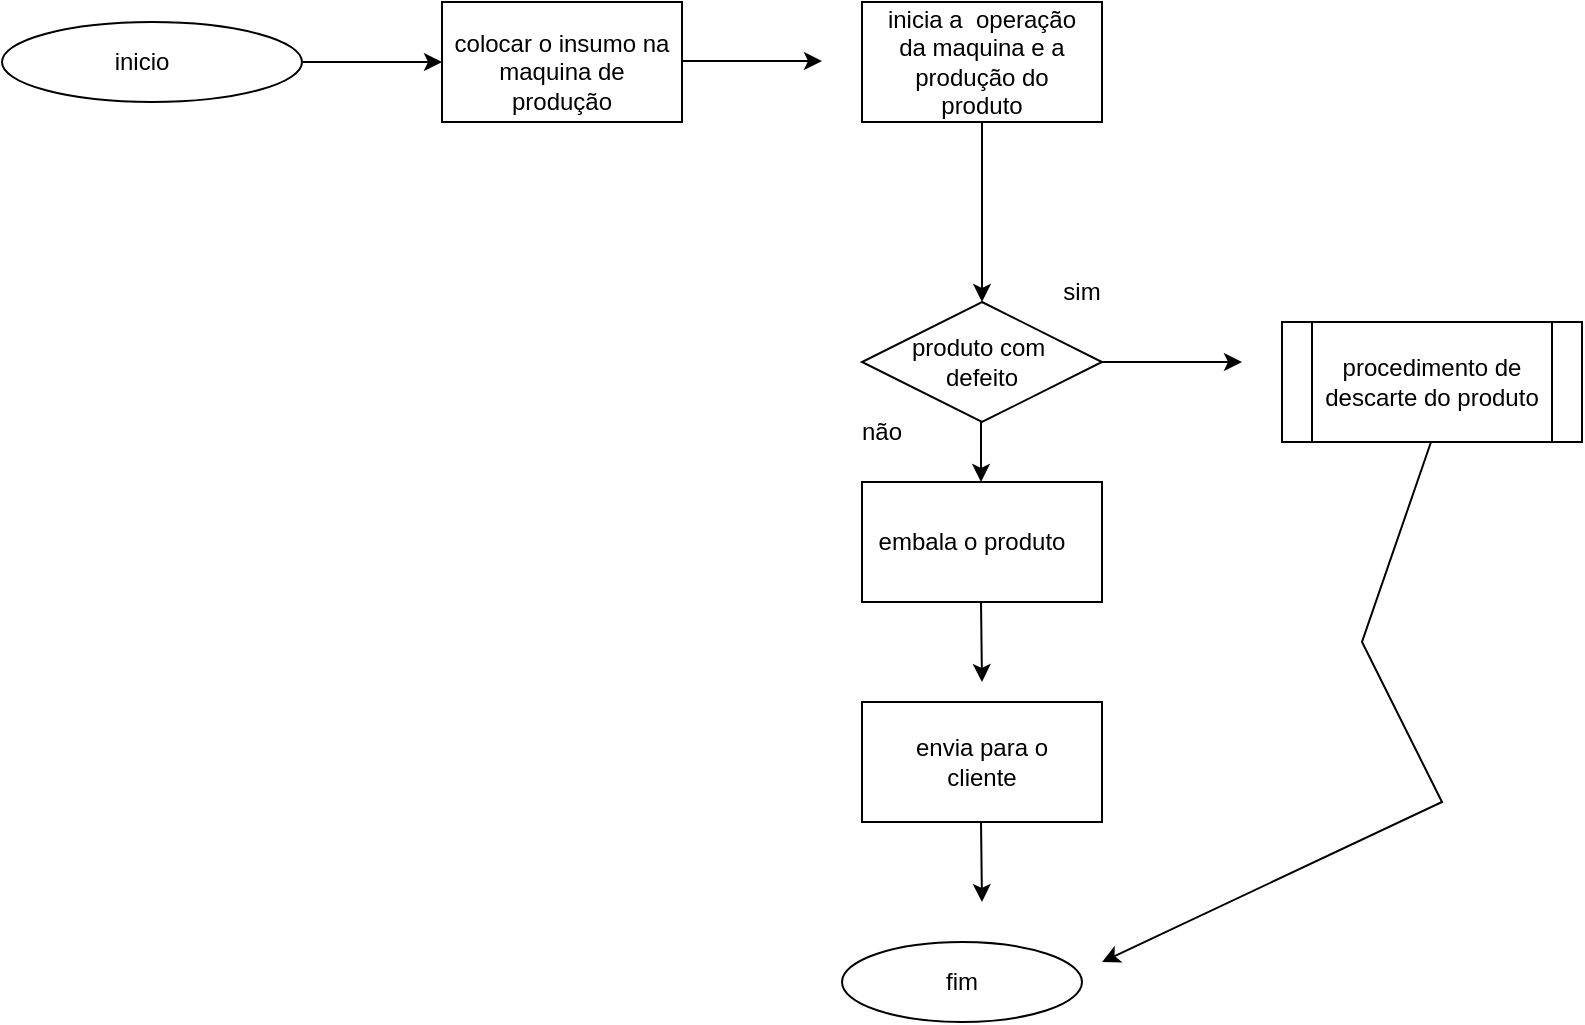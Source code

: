 <mxfile version="21.6.8" type="github">
  <diagram name="Página-1" id="5m-9QRlcGtJ71zHh8oWh">
    <mxGraphModel dx="1034" dy="702" grid="1" gridSize="10" guides="1" tooltips="1" connect="1" arrows="1" fold="1" page="1" pageScale="1" pageWidth="827" pageHeight="1169" math="0" shadow="0">
      <root>
        <mxCell id="0" />
        <mxCell id="1" parent="0" />
        <mxCell id="CafkDOGMG3IDdD94_998-1" value="" style="ellipse;whiteSpace=wrap;html=1;" vertex="1" parent="1">
          <mxGeometry x="10" y="30" width="150" height="40" as="geometry" />
        </mxCell>
        <mxCell id="CafkDOGMG3IDdD94_998-2" value="" style="rounded=0;whiteSpace=wrap;html=1;" vertex="1" parent="1">
          <mxGeometry x="440" y="20" width="120" height="60" as="geometry" />
        </mxCell>
        <mxCell id="CafkDOGMG3IDdD94_998-3" value="" style="rounded=0;whiteSpace=wrap;html=1;" vertex="1" parent="1">
          <mxGeometry x="230" y="20" width="120" height="60" as="geometry" />
        </mxCell>
        <mxCell id="CafkDOGMG3IDdD94_998-4" value="" style="rhombus;whiteSpace=wrap;html=1;" vertex="1" parent="1">
          <mxGeometry x="440" y="170" width="120" height="60" as="geometry" />
        </mxCell>
        <mxCell id="CafkDOGMG3IDdD94_998-5" value="" style="rounded=0;whiteSpace=wrap;html=1;" vertex="1" parent="1">
          <mxGeometry x="440" y="370" width="120" height="60" as="geometry" />
        </mxCell>
        <mxCell id="CafkDOGMG3IDdD94_998-6" value="" style="rounded=0;whiteSpace=wrap;html=1;" vertex="1" parent="1">
          <mxGeometry x="440" y="260" width="120" height="60" as="geometry" />
        </mxCell>
        <mxCell id="CafkDOGMG3IDdD94_998-7" value="" style="ellipse;whiteSpace=wrap;html=1;" vertex="1" parent="1">
          <mxGeometry x="430" y="490" width="120" height="40" as="geometry" />
        </mxCell>
        <mxCell id="CafkDOGMG3IDdD94_998-8" value="" style="shape=process;whiteSpace=wrap;html=1;backgroundOutline=1;" vertex="1" parent="1">
          <mxGeometry x="650" y="180" width="150" height="60" as="geometry" />
        </mxCell>
        <mxCell id="CafkDOGMG3IDdD94_998-9" value="" style="endArrow=classic;html=1;rounded=0;entryX=0;entryY=0.5;entryDx=0;entryDy=0;exitX=1;exitY=0.5;exitDx=0;exitDy=0;" edge="1" parent="1" source="CafkDOGMG3IDdD94_998-1" target="CafkDOGMG3IDdD94_998-3">
          <mxGeometry width="50" height="50" relative="1" as="geometry">
            <mxPoint x="160" y="52.98" as="sourcePoint" />
            <mxPoint x="227" y="50.0" as="targetPoint" />
          </mxGeometry>
        </mxCell>
        <mxCell id="CafkDOGMG3IDdD94_998-10" value="" style="endArrow=classic;html=1;rounded=0;entryX=0;entryY=0.5;entryDx=0;entryDy=0;exitX=1;exitY=0.5;exitDx=0;exitDy=0;" edge="1" parent="1">
          <mxGeometry width="50" height="50" relative="1" as="geometry">
            <mxPoint x="350" y="49.5" as="sourcePoint" />
            <mxPoint x="420" y="49.5" as="targetPoint" />
          </mxGeometry>
        </mxCell>
        <mxCell id="CafkDOGMG3IDdD94_998-11" value="" style="endArrow=classic;html=1;rounded=0;entryX=0;entryY=0.5;entryDx=0;entryDy=0;exitX=1;exitY=0.5;exitDx=0;exitDy=0;" edge="1" parent="1">
          <mxGeometry width="50" height="50" relative="1" as="geometry">
            <mxPoint x="560" y="200" as="sourcePoint" />
            <mxPoint x="630" y="200" as="targetPoint" />
          </mxGeometry>
        </mxCell>
        <mxCell id="CafkDOGMG3IDdD94_998-12" value="" style="endArrow=classic;html=1;rounded=0;exitX=0.5;exitY=1;exitDx=0;exitDy=0;entryX=0.5;entryY=0;entryDx=0;entryDy=0;" edge="1" parent="1" source="CafkDOGMG3IDdD94_998-2" target="CafkDOGMG3IDdD94_998-4">
          <mxGeometry width="50" height="50" relative="1" as="geometry">
            <mxPoint x="465" y="150" as="sourcePoint" />
            <mxPoint x="515" y="100" as="targetPoint" />
          </mxGeometry>
        </mxCell>
        <mxCell id="CafkDOGMG3IDdD94_998-13" value="" style="endArrow=classic;html=1;rounded=0;entryX=0.5;entryY=0;entryDx=0;entryDy=0;" edge="1" parent="1">
          <mxGeometry width="50" height="50" relative="1" as="geometry">
            <mxPoint x="499.5" y="230" as="sourcePoint" />
            <mxPoint x="499.5" y="260" as="targetPoint" />
          </mxGeometry>
        </mxCell>
        <mxCell id="CafkDOGMG3IDdD94_998-14" value="" style="endArrow=classic;html=1;rounded=0;" edge="1" parent="1">
          <mxGeometry width="50" height="50" relative="1" as="geometry">
            <mxPoint x="499.5" y="320" as="sourcePoint" />
            <mxPoint x="500" y="360" as="targetPoint" />
          </mxGeometry>
        </mxCell>
        <mxCell id="CafkDOGMG3IDdD94_998-16" value="" style="endArrow=classic;html=1;rounded=0;" edge="1" parent="1">
          <mxGeometry width="50" height="50" relative="1" as="geometry">
            <mxPoint x="499.5" y="430" as="sourcePoint" />
            <mxPoint x="500" y="470" as="targetPoint" />
          </mxGeometry>
        </mxCell>
        <mxCell id="CafkDOGMG3IDdD94_998-17" value="" style="endArrow=classic;html=1;rounded=0;" edge="1" parent="1">
          <mxGeometry width="50" height="50" relative="1" as="geometry">
            <mxPoint x="724.5" y="240" as="sourcePoint" />
            <mxPoint x="560" y="500" as="targetPoint" />
            <Array as="points">
              <mxPoint x="690" y="340" />
              <mxPoint x="730" y="420" />
            </Array>
          </mxGeometry>
        </mxCell>
        <mxCell id="CafkDOGMG3IDdD94_998-18" value="inicio" style="text;html=1;strokeColor=none;fillColor=none;align=center;verticalAlign=middle;whiteSpace=wrap;rounded=0;" vertex="1" parent="1">
          <mxGeometry x="50" y="35" width="60" height="30" as="geometry" />
        </mxCell>
        <mxCell id="CafkDOGMG3IDdD94_998-19" value="colocar o insumo na maquina de produção" style="text;html=1;strokeColor=none;fillColor=none;align=center;verticalAlign=middle;whiteSpace=wrap;rounded=0;" vertex="1" parent="1">
          <mxGeometry x="235" y="40" width="110" height="30" as="geometry" />
        </mxCell>
        <mxCell id="CafkDOGMG3IDdD94_998-20" value="inicia a&amp;nbsp; operação da maquina e a produção do produto" style="text;html=1;strokeColor=none;fillColor=none;align=center;verticalAlign=middle;whiteSpace=wrap;rounded=0;" vertex="1" parent="1">
          <mxGeometry x="445" y="30" width="110" height="40" as="geometry" />
        </mxCell>
        <mxCell id="CafkDOGMG3IDdD94_998-21" value="produto com&amp;nbsp; defeito" style="text;html=1;strokeColor=none;fillColor=none;align=center;verticalAlign=middle;whiteSpace=wrap;rounded=0;" vertex="1" parent="1">
          <mxGeometry x="460" y="185" width="80" height="30" as="geometry" />
        </mxCell>
        <mxCell id="CafkDOGMG3IDdD94_998-22" value="embala o produto" style="text;html=1;strokeColor=none;fillColor=none;align=center;verticalAlign=middle;whiteSpace=wrap;rounded=0;" vertex="1" parent="1">
          <mxGeometry x="445" y="275" width="100" height="30" as="geometry" />
        </mxCell>
        <mxCell id="CafkDOGMG3IDdD94_998-23" value="envia para o cliente" style="text;html=1;strokeColor=none;fillColor=none;align=center;verticalAlign=middle;whiteSpace=wrap;rounded=0;" vertex="1" parent="1">
          <mxGeometry x="460" y="385" width="80" height="30" as="geometry" />
        </mxCell>
        <mxCell id="CafkDOGMG3IDdD94_998-24" value="procedimento de descarte do produto" style="text;html=1;strokeColor=none;fillColor=none;align=center;verticalAlign=middle;whiteSpace=wrap;rounded=0;" vertex="1" parent="1">
          <mxGeometry x="665" y="195" width="120" height="30" as="geometry" />
        </mxCell>
        <mxCell id="CafkDOGMG3IDdD94_998-25" value="fim" style="text;html=1;strokeColor=none;fillColor=none;align=center;verticalAlign=middle;whiteSpace=wrap;rounded=0;" vertex="1" parent="1">
          <mxGeometry x="460" y="495" width="60" height="30" as="geometry" />
        </mxCell>
        <mxCell id="CafkDOGMG3IDdD94_998-26" value="sim" style="text;html=1;strokeColor=none;fillColor=none;align=center;verticalAlign=middle;whiteSpace=wrap;rounded=0;" vertex="1" parent="1">
          <mxGeometry x="520" y="150" width="60" height="30" as="geometry" />
        </mxCell>
        <mxCell id="CafkDOGMG3IDdD94_998-27" value="não" style="text;html=1;strokeColor=none;fillColor=none;align=center;verticalAlign=middle;whiteSpace=wrap;rounded=0;" vertex="1" parent="1">
          <mxGeometry x="420" y="220" width="60" height="30" as="geometry" />
        </mxCell>
      </root>
    </mxGraphModel>
  </diagram>
</mxfile>
